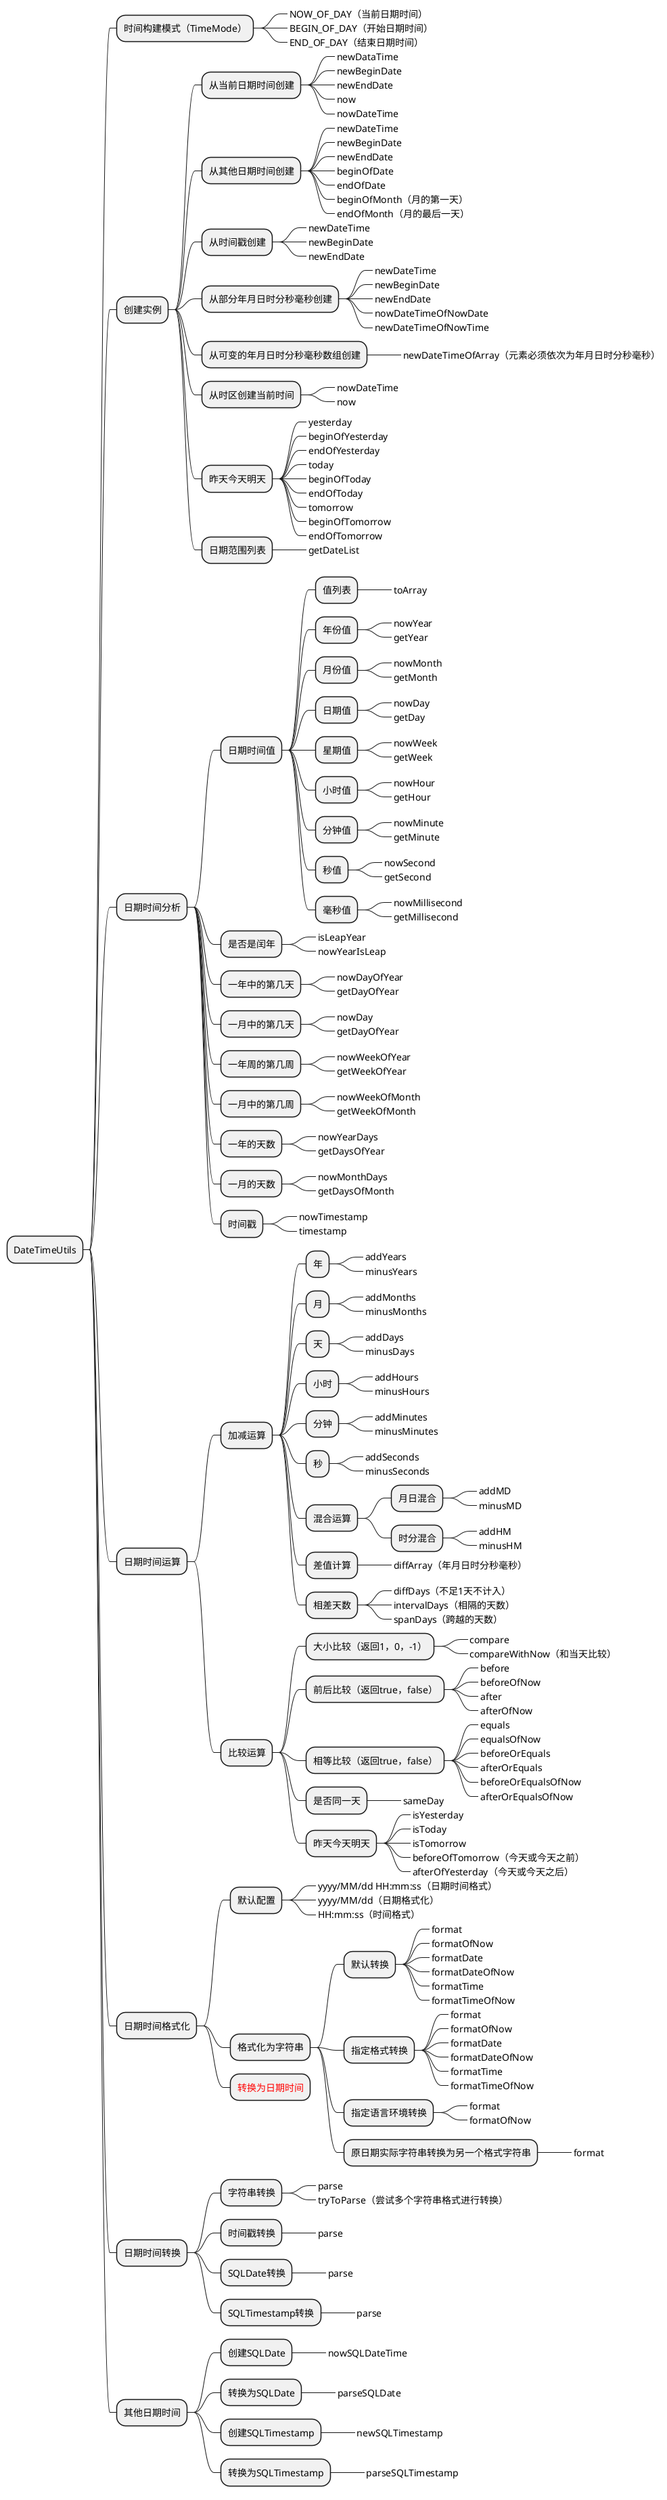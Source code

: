 @startmindmap
* DateTimeUtils

** 时间构建模式（TimeMode）
***_ NOW_OF_DAY（当前日期时间）
***_ BEGIN_OF_DAY（开始日期时间）
***_ END_OF_DAY（结束日期时间）

** 创建实例
*** 从当前日期时间创建
****_ newDataTime
****_ newBeginDate
****_ newEndDate
****_ now
****_ nowDateTime
*** 从其他日期时间创建
****_ newDateTime
****_ newBeginDate
****_ newEndDate
****_ beginOfDate
****_ endOfDate
****_ beginOfMonth（月的第一天）
****_ endOfMonth（月的最后一天）
*** 从时间戳创建
****_ newDateTime
****_ newBeginDate
****_ newEndDate
*** 从部分年月日时分秒毫秒创建
****_ newDateTime
****_ newBeginDate
****_ newEndDate
****_ nowDateTimeOfNowDate
****_ newDateTimeOfNowTime
*** 从可变的年月日时分秒毫秒数组创建
****_ newDateTimeOfArray（元素必须依次为年月日时分秒毫秒）
*** 从时区创建当前时间
****_ nowDateTime
****_ now
*** 昨天今天明天
****_ yesterday
****_ beginOfYesterday
****_ endOfYesterday
****_ today
****_ beginOfToday
****_ endOfToday
****_ tomorrow
****_ beginOfTomorrow
****_ endOfTomorrow
*** 日期范围列表
****_ getDateList

** 日期时间分析
*** 日期时间值
**** 值列表
*****_ toArray
**** 年份值
*****_ nowYear
*****_ getYear
**** 月份值
*****_ nowMonth
*****_ getMonth
**** 日期值
*****_ nowDay
*****_ getDay
**** 星期值
*****_ nowWeek
*****_ getWeek
**** 小时值
*****_ nowHour
*****_ getHour
**** 分钟值
*****_ nowMinute
*****_ getMinute
**** 秒值
*****_ nowSecond
*****_ getSecond
**** 毫秒值
*****_ nowMillisecond
*****_ getMillisecond
*** 是否是闰年
****_ isLeapYear
****_ nowYearIsLeap
*** 一年中的第几天
****_ nowDayOfYear
****_ getDayOfYear
*** 一月中的第几天
****_ nowDay
****_ getDayOfYear
*** 一年周的第几周
****_ nowWeekOfYear
****_ getWeekOfYear
*** 一月中的第几周
****_ nowWeekOfMonth
****_ getWeekOfMonth
*** 一年的天数
****_ nowYearDays
****_ getDaysOfYear
*** 一月的天数
****_ nowMonthDays
****_ getDaysOfMonth
*** 时间戳
****_ nowTimestamp
****_ timestamp


** 日期时间运算
*** 加减运算
**** 年
*****_ addYears
*****_ minusYears
**** 月
*****_ addMonths
*****_ minusMonths
**** 天
*****_ addDays
*****_ minusDays
**** 小时
*****_ addHours
*****_ minusHours
**** 分钟
*****_ addMinutes
*****_ minusMinutes
**** 秒
*****_ addSeconds
*****_ minusSeconds
**** 混合运算
***** 月日混合
******_ addMD
******_ minusMD
***** 时分混合
******_ addHM
******_ minusHM
**** 差值计算
*****_ diffArray（年月日时分秒毫秒）
**** 相差天数
*****_ diffDays（不足1天不计入）
*****_ intervalDays（相隔的天数）
*****_ spanDays（跨越的天数）
*** 比较运算
**** 大小比较（返回1，0，-1）
*****_ compare
*****_ compareWithNow（和当天比较）
**** 前后比较（返回true，false）
*****_ before
*****_ beforeOfNow
*****_ after
*****_ afterOfNow
**** 相等比较（返回true，false）
*****_ equals
*****_ equalsOfNow
*****_ beforeOrEquals
*****_ afterOrEquals
*****_ beforeOrEqualsOfNow
*****_ afterOrEqualsOfNow
**** 是否同一天
*****_ sameDay
**** 昨天今天明天
*****_ isYesterday
*****_ isToday
*****_ isTomorrow
*****_ beforeOfTomorrow（今天或今天之前）
*****_ afterOfYesterday（今天或今天之后）


** 日期时间格式化
*** 默认配置
****_ yyyy/MM/dd HH:mm:ss（日期时间格式）
****_ yyyy/MM/dd（日期格式化）
****_ HH:mm:ss（时间格式）
*** 格式化为字符串
**** 默认转换
*****_ format
*****_ formatOfNow
*****_ formatDate
*****_ formatDateOfNow
*****_ formatTime
*****_ formatTimeOfNow
**** 指定格式转换
*****_ format
*****_ formatOfNow
*****_ formatDate
*****_ formatDateOfNow
*****_ formatTime
*****_ formatTimeOfNow
**** 指定语言环境转换
*****_ format
*****_ formatOfNow
**** 原日期实际字符串转换为另一个格式字符串
*****_ format
*** <font color=red>转换为日期时间</font>


** 日期时间转换
*** 字符串转换
****_ parse
****_ tryToParse（尝试多个字符串格式进行转换）
*** 时间戳转换
****_ parse
*** SQLDate转换
****_ parse
*** SQLTimestamp转换
****_ parse

** 其他日期时间
*** 创建SQLDate
****_ nowSQLDateTime
*** 转换为SQLDate
****_ parseSQLDate
*** 创建SQLTimestamp
****_ newSQLTimestamp
*** 转换为SQLTimestamp
****_ parseSQLTimestamp




@endmindmap